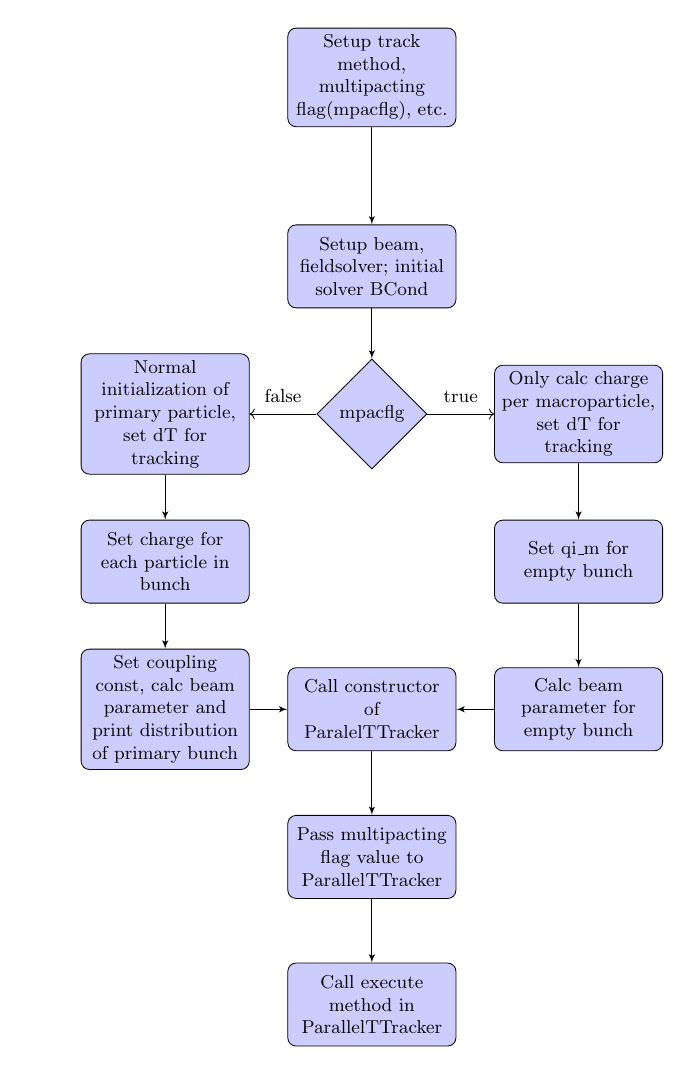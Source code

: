 
% Define block styles
\tikzstyle{decision} = [draw,diamond, fill=blue!20, 
    text width=4.5em, text badly centered, node distance=2.2cm, inner sep=0pt]
\tikzstyle{block} = [draw,rectangle, fill=blue!20, 
    text width=7.5em, text badly centered, inner sep=3pt, rounded corners, minimum height=4em]
\tikzstyle{line} = [draw, -latex']
\tikzstyle{cloud} = [draw, \ellipse,fill=red!20, node distance=2.2cm,
    minimum height=2em]
\tikzstyle{every node}=[font=\small]
\scalebox{0.75}{
\begin{tikzpicture}[node distance = 2.2cm, auto, every node/.style={anchor=base,font=\small}]
    % Place nodes
     \node [block] (first) {Setup track method, multipacting flag(mpacflg), etc.};
     % \node [decision, below of=first, node distance=3.2cm] (d1) {method\\="PARALLEL-T"};
     \node [block, below of=first, node distance=3.2cm] (second) {Setup beam, fieldsolver; initial solver BCond};
     \node [decision, below of=second, node distance=2.5cm] (d2) {mpacflg};
     \node [block, left of=d2, node distance=3.5cm] (n1) {Normal initialization of primary particle, set dT for tracking};
     \node [block, right of=d2, node distance=3.5cm] (m1) {Only calc charge per macroparticle, set dT for tracking};
     \node [block, below of=n1, node distance=2.5cm] (n2) {Set charge for each particle in bunch};
     \node [block, below of=m1, node distance=2.5cm] (m2) {Set qi\_m for empty bunch};
     \node [block, below of=n2, node distance=2.5cm] (n3) {Set coupling const, calc beam parameter and print distribution of primary bunch};
     \node [block, below of=m2, node distance=2.5cm] (m3) {Calc beam parameter for empty bunch};
     \node [block, right of=n3, node distance=3.5cm] (third) {Call constructor of ParalelTTracker};
     \node [block, below of=third, node distance=2.5cm] (forth) {Pass multipacting flag value to ParallelTTracker};
     \node [block, below of=forth, node distance=2.5cm] (fifth) {Call execute method in ParallelTTracker};
    % Draw edges
     \path [line] (first) -- (second);
     \path [line] (second) --  (d2);		
     \draw[->] (d2) -- node [midway,above=2pt] {false} (n1);
     \draw[->] (d2) -- node [midway,above=2pt] {true} (m1);	
     \path [line] (n1) -- (n2);
     \path [line] (m1) -- (m2);
     \path [line] (m2) -- (m3);
     \path [line] (third) -- (forth);
     \path [line] (n2) -- (n3);
     \path [line] (n3) -- (third); 
     \path [line] (m3) -- (third);  
     \path [line] (forth) -- (fifth);
\end{tikzpicture}
}
